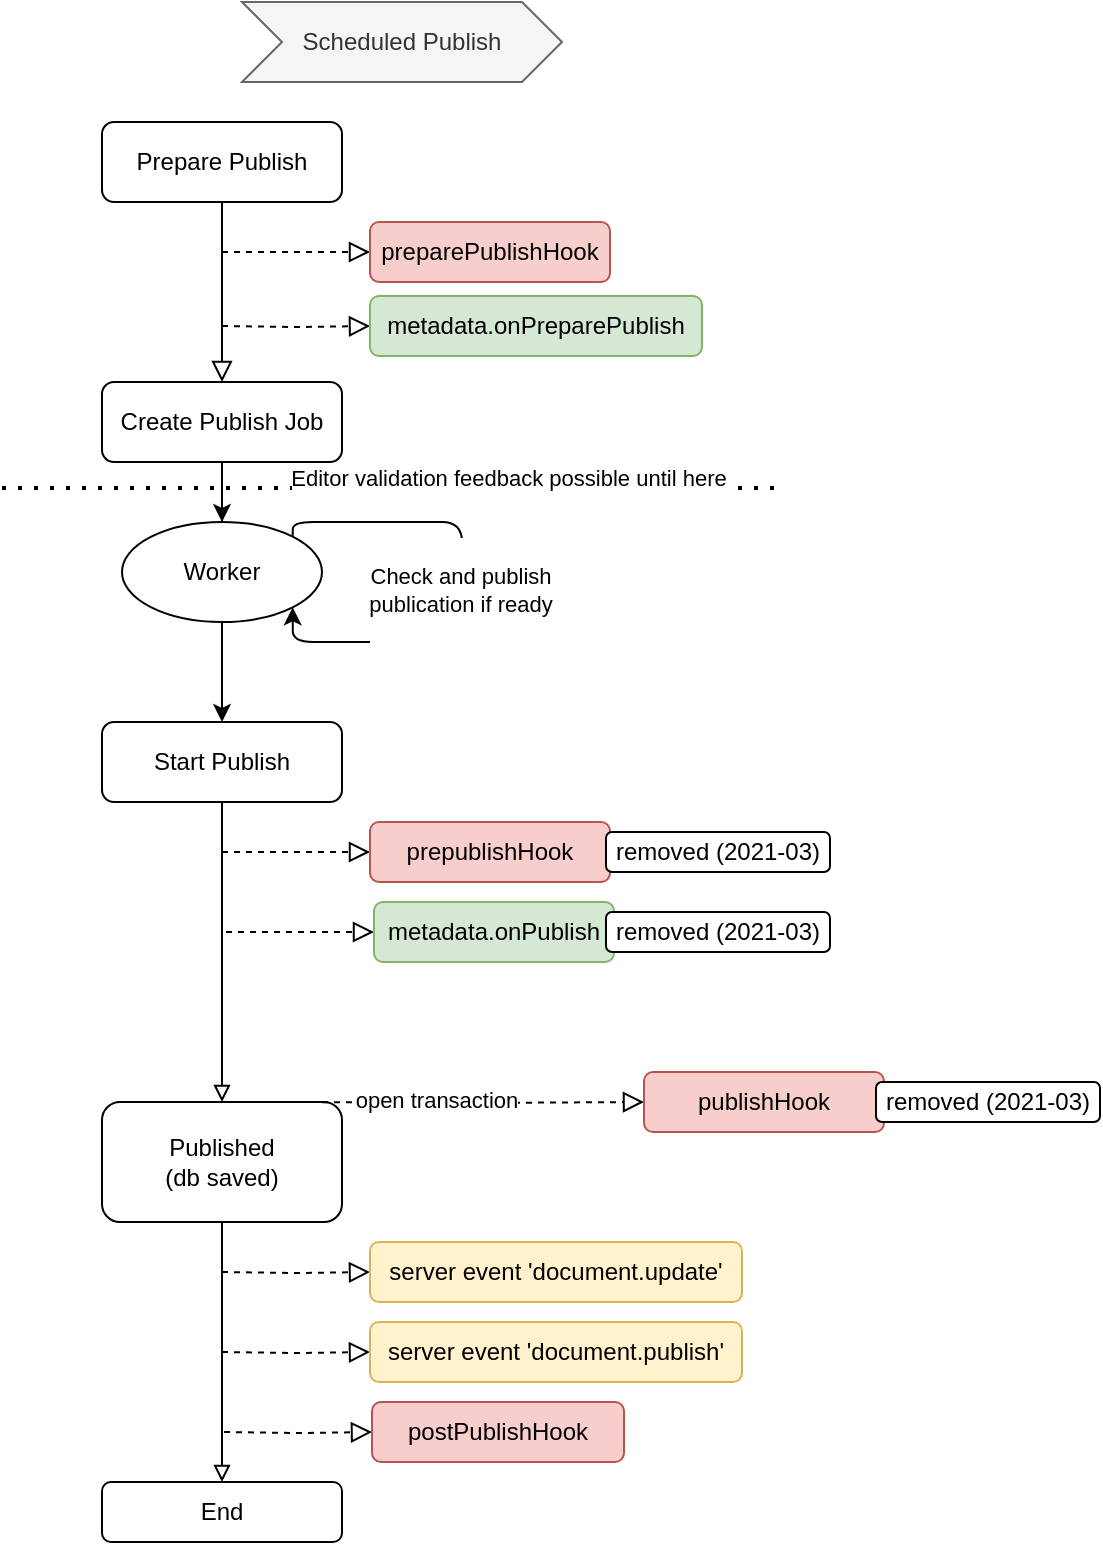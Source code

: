 <mxfile version="16.6.2" type="device"><diagram id="C5RBs43oDa-KdzZeNtuy" name="Page-1"><mxGraphModel dx="1426" dy="832" grid="1" gridSize="10" guides="1" tooltips="1" connect="1" arrows="1" fold="1" page="1" pageScale="1" pageWidth="827" pageHeight="1169" math="0" shadow="0"><root><mxCell id="WIyWlLk6GJQsqaUBKTNV-0"/><mxCell id="WIyWlLk6GJQsqaUBKTNV-1" parent="WIyWlLk6GJQsqaUBKTNV-0"/><mxCell id="WIyWlLk6GJQsqaUBKTNV-2" value="" style="rounded=0;html=1;jettySize=auto;orthogonalLoop=1;fontSize=11;endArrow=block;endFill=0;endSize=8;strokeWidth=1;shadow=0;labelBackgroundColor=none;edgeStyle=orthogonalEdgeStyle;entryX=0.5;entryY=0;entryDx=0;entryDy=0;" parent="WIyWlLk6GJQsqaUBKTNV-1" source="WIyWlLk6GJQsqaUBKTNV-3" target="PIJ5alMTUKmc46VuEc_F-4" edge="1"><mxGeometry relative="1" as="geometry"><mxPoint x="220" y="210" as="targetPoint"/></mxGeometry></mxCell><mxCell id="WIyWlLk6GJQsqaUBKTNV-3" value="Prepare Publish" style="rounded=1;whiteSpace=wrap;html=1;fontSize=12;glass=0;strokeWidth=1;shadow=0;" parent="WIyWlLk6GJQsqaUBKTNV-1" vertex="1"><mxGeometry x="160" y="80" width="120" height="40" as="geometry"/></mxCell><mxCell id="WIyWlLk6GJQsqaUBKTNV-5" value="" style="edgeStyle=orthogonalEdgeStyle;rounded=0;html=1;jettySize=auto;orthogonalLoop=1;fontSize=11;endArrow=block;endFill=0;endSize=8;strokeWidth=1;shadow=0;labelBackgroundColor=none;dashed=1;" parent="WIyWlLk6GJQsqaUBKTNV-1" edge="1"><mxGeometry y="10" relative="1" as="geometry"><mxPoint as="offset"/><mxPoint x="220" y="145" as="sourcePoint"/><mxPoint x="294" y="145" as="targetPoint"/></mxGeometry></mxCell><mxCell id="WIyWlLk6GJQsqaUBKTNV-7" value="preparePublishHook" style="rounded=1;whiteSpace=wrap;html=1;fontSize=12;glass=0;strokeWidth=1;shadow=0;fillColor=#f8cecc;strokeColor=#b85450;" parent="WIyWlLk6GJQsqaUBKTNV-1" vertex="1"><mxGeometry x="294" y="130" width="120" height="30" as="geometry"/></mxCell><mxCell id="PIJ5alMTUKmc46VuEc_F-0" value="" style="edgeStyle=orthogonalEdgeStyle;rounded=0;html=1;jettySize=auto;orthogonalLoop=1;fontSize=11;endArrow=block;endFill=0;endSize=8;strokeWidth=1;shadow=0;labelBackgroundColor=none;dashed=1;" parent="WIyWlLk6GJQsqaUBKTNV-1" target="PIJ5alMTUKmc46VuEc_F-1" edge="1"><mxGeometry y="10" relative="1" as="geometry"><mxPoint as="offset"/><mxPoint x="220" y="182" as="sourcePoint"/></mxGeometry></mxCell><mxCell id="PIJ5alMTUKmc46VuEc_F-1" value="metadata.onPreparePublish" style="rounded=1;whiteSpace=wrap;html=1;fontSize=12;glass=0;strokeWidth=1;shadow=0;fillColor=#d5e8d4;strokeColor=#82b366;" parent="WIyWlLk6GJQsqaUBKTNV-1" vertex="1"><mxGeometry x="294" y="167" width="166" height="30" as="geometry"/></mxCell><mxCell id="oqrzkQcYwy7KhWAY6Eom-1" value="" style="edgeStyle=orthogonalEdgeStyle;rounded=0;orthogonalLoop=1;jettySize=auto;html=1;" parent="WIyWlLk6GJQsqaUBKTNV-1" source="PIJ5alMTUKmc46VuEc_F-4" edge="1"><mxGeometry relative="1" as="geometry"><mxPoint x="220" y="290" as="targetPoint"/></mxGeometry></mxCell><mxCell id="oqrzkQcYwy7KhWAY6Eom-3" value="" style="edgeStyle=orthogonalEdgeStyle;rounded=0;orthogonalLoop=1;jettySize=auto;html=1;" parent="WIyWlLk6GJQsqaUBKTNV-1" source="PIJ5alMTUKmc46VuEc_F-4" target="oqrzkQcYwy7KhWAY6Eom-2" edge="1"><mxGeometry relative="1" as="geometry"/></mxCell><mxCell id="PIJ5alMTUKmc46VuEc_F-4" value="Create Publish Job" style="rounded=1;whiteSpace=wrap;html=1;fontSize=12;glass=0;strokeWidth=1;shadow=0;" parent="WIyWlLk6GJQsqaUBKTNV-1" vertex="1"><mxGeometry x="160" y="210" width="120" height="40" as="geometry"/></mxCell><mxCell id="PIJ5alMTUKmc46VuEc_F-12" value="" style="edgeStyle=orthogonalEdgeStyle;rounded=0;orthogonalLoop=1;jettySize=auto;html=1;endArrow=block;endFill=0;strokeColor=#000000;" parent="WIyWlLk6GJQsqaUBKTNV-1" source="PIJ5alMTUKmc46VuEc_F-5" target="PIJ5alMTUKmc46VuEc_F-11" edge="1"><mxGeometry relative="1" as="geometry"/></mxCell><mxCell id="PIJ5alMTUKmc46VuEc_F-5" value="Start Publish" style="rounded=1;whiteSpace=wrap;html=1;fontSize=12;glass=0;strokeWidth=1;shadow=0;" parent="WIyWlLk6GJQsqaUBKTNV-1" vertex="1"><mxGeometry x="160" y="380" width="120" height="40" as="geometry"/></mxCell><mxCell id="PIJ5alMTUKmc46VuEc_F-33" value="" style="edgeStyle=orthogonalEdgeStyle;rounded=0;orthogonalLoop=1;jettySize=auto;html=1;endArrow=block;endFill=0;strokeColor=#000000;" parent="WIyWlLk6GJQsqaUBKTNV-1" source="PIJ5alMTUKmc46VuEc_F-11" edge="1"><mxGeometry relative="1" as="geometry"><mxPoint x="220" y="760" as="targetPoint"/></mxGeometry></mxCell><mxCell id="PIJ5alMTUKmc46VuEc_F-11" value="Published&lt;br&gt;(db saved)" style="rounded=1;whiteSpace=wrap;html=1;shadow=0;strokeWidth=1;glass=0;" parent="WIyWlLk6GJQsqaUBKTNV-1" vertex="1"><mxGeometry x="160" y="570" width="120" height="60" as="geometry"/></mxCell><mxCell id="PIJ5alMTUKmc46VuEc_F-28" value="Scheduled Publish" style="shape=step;perimeter=stepPerimeter;whiteSpace=wrap;html=1;fixedSize=1;fillColor=#f5f5f5;strokeColor=#666666;fontColor=#333333;" parent="WIyWlLk6GJQsqaUBKTNV-1" vertex="1"><mxGeometry x="230" y="20" width="160" height="40" as="geometry"/></mxCell><mxCell id="PIJ5alMTUKmc46VuEc_F-35" value="" style="edgeStyle=orthogonalEdgeStyle;rounded=0;html=1;jettySize=auto;orthogonalLoop=1;fontSize=11;endArrow=block;endFill=0;endSize=8;strokeWidth=1;shadow=0;labelBackgroundColor=none;dashed=1;" parent="WIyWlLk6GJQsqaUBKTNV-1" edge="1"><mxGeometry y="10" relative="1" as="geometry"><mxPoint as="offset"/><mxPoint x="220" y="445" as="sourcePoint"/><mxPoint x="294" y="445" as="targetPoint"/></mxGeometry></mxCell><mxCell id="PIJ5alMTUKmc46VuEc_F-36" value="prepublishHook" style="rounded=1;whiteSpace=wrap;html=1;fontSize=12;glass=0;strokeWidth=1;shadow=0;fillColor=#f8cecc;strokeColor=#b85450;" parent="WIyWlLk6GJQsqaUBKTNV-1" vertex="1"><mxGeometry x="294" y="430" width="120" height="30" as="geometry"/></mxCell><mxCell id="PIJ5alMTUKmc46VuEc_F-37" value="" style="edgeStyle=orthogonalEdgeStyle;rounded=0;html=1;jettySize=auto;orthogonalLoop=1;fontSize=11;endArrow=block;endFill=0;endSize=8;strokeWidth=1;shadow=0;labelBackgroundColor=none;dashed=1;" parent="WIyWlLk6GJQsqaUBKTNV-1" edge="1"><mxGeometry y="10" relative="1" as="geometry"><mxPoint as="offset"/><mxPoint x="222" y="485" as="sourcePoint"/><mxPoint x="296" y="485" as="targetPoint"/></mxGeometry></mxCell><mxCell id="PIJ5alMTUKmc46VuEc_F-38" value="metadata.onPublish" style="rounded=1;whiteSpace=wrap;html=1;fontSize=12;glass=0;strokeWidth=1;shadow=0;fillColor=#d5e8d4;strokeColor=#82b366;" parent="WIyWlLk6GJQsqaUBKTNV-1" vertex="1"><mxGeometry x="296" y="470" width="120" height="30" as="geometry"/></mxCell><mxCell id="PIJ5alMTUKmc46VuEc_F-40" value="" style="edgeStyle=orthogonalEdgeStyle;rounded=0;html=1;jettySize=auto;orthogonalLoop=1;fontSize=11;endArrow=block;endFill=0;endSize=8;strokeWidth=1;shadow=0;labelBackgroundColor=none;dashed=1;entryX=0;entryY=0.5;entryDx=0;entryDy=0;" parent="WIyWlLk6GJQsqaUBKTNV-1" target="PIJ5alMTUKmc46VuEc_F-41" edge="1"><mxGeometry y="10" relative="1" as="geometry"><mxPoint as="offset"/><mxPoint x="258" y="570" as="sourcePoint"/><mxPoint x="332" y="570" as="targetPoint"/></mxGeometry></mxCell><mxCell id="vkSrw8bz6P3DA84dPN4Y-0" value="open transaction" style="edgeLabel;html=1;align=center;verticalAlign=middle;resizable=0;points=[];" parent="PIJ5alMTUKmc46VuEc_F-40" vertex="1" connectable="0"><mxGeometry x="-0.213" y="2" relative="1" as="geometry"><mxPoint as="offset"/></mxGeometry></mxCell><mxCell id="PIJ5alMTUKmc46VuEc_F-41" value="publishHook" style="rounded=1;whiteSpace=wrap;html=1;fontSize=12;glass=0;strokeWidth=1;shadow=0;fillColor=#f8cecc;strokeColor=#b85450;" parent="WIyWlLk6GJQsqaUBKTNV-1" vertex="1"><mxGeometry x="431" y="555" width="120" height="30" as="geometry"/></mxCell><mxCell id="PIJ5alMTUKmc46VuEc_F-43" value="" style="edgeStyle=orthogonalEdgeStyle;rounded=0;html=1;jettySize=auto;orthogonalLoop=1;fontSize=11;endArrow=block;endFill=0;endSize=8;strokeWidth=1;shadow=0;labelBackgroundColor=none;dashed=1;" parent="WIyWlLk6GJQsqaUBKTNV-1" target="PIJ5alMTUKmc46VuEc_F-44" edge="1"><mxGeometry y="10" relative="1" as="geometry"><mxPoint as="offset"/><mxPoint x="220" y="655" as="sourcePoint"/></mxGeometry></mxCell><mxCell id="PIJ5alMTUKmc46VuEc_F-44" value="server event 'document.update'" style="rounded=1;whiteSpace=wrap;html=1;fontSize=12;glass=0;strokeWidth=1;shadow=0;fillColor=#fff2cc;strokeColor=#d6b656;" parent="WIyWlLk6GJQsqaUBKTNV-1" vertex="1"><mxGeometry x="294" y="640" width="186" height="30" as="geometry"/></mxCell><mxCell id="PIJ5alMTUKmc46VuEc_F-45" value="" style="edgeStyle=orthogonalEdgeStyle;rounded=0;html=1;jettySize=auto;orthogonalLoop=1;fontSize=11;endArrow=block;endFill=0;endSize=8;strokeWidth=1;shadow=0;labelBackgroundColor=none;dashed=1;" parent="WIyWlLk6GJQsqaUBKTNV-1" target="PIJ5alMTUKmc46VuEc_F-46" edge="1"><mxGeometry y="10" relative="1" as="geometry"><mxPoint as="offset"/><mxPoint x="220" y="695" as="sourcePoint"/></mxGeometry></mxCell><mxCell id="PIJ5alMTUKmc46VuEc_F-46" value="server event 'document.publish'" style="rounded=1;whiteSpace=wrap;html=1;fontSize=12;glass=0;strokeWidth=1;shadow=0;fillColor=#fff2cc;strokeColor=#d6b656;" parent="WIyWlLk6GJQsqaUBKTNV-1" vertex="1"><mxGeometry x="294" y="680" width="186" height="30" as="geometry"/></mxCell><mxCell id="PIJ5alMTUKmc46VuEc_F-47" value="" style="edgeStyle=orthogonalEdgeStyle;rounded=0;html=1;jettySize=auto;orthogonalLoop=1;fontSize=11;endArrow=block;endFill=0;endSize=8;strokeWidth=1;shadow=0;labelBackgroundColor=none;dashed=1;" parent="WIyWlLk6GJQsqaUBKTNV-1" target="PIJ5alMTUKmc46VuEc_F-48" edge="1"><mxGeometry y="10" relative="1" as="geometry"><mxPoint as="offset"/><mxPoint x="221" y="735" as="sourcePoint"/></mxGeometry></mxCell><mxCell id="PIJ5alMTUKmc46VuEc_F-48" value="postPublishHook" style="rounded=1;whiteSpace=wrap;html=1;fontSize=12;glass=0;strokeWidth=1;shadow=0;fillColor=#f8cecc;strokeColor=#b85450;" parent="WIyWlLk6GJQsqaUBKTNV-1" vertex="1"><mxGeometry x="295" y="720" width="126" height="30" as="geometry"/></mxCell><mxCell id="oqrzkQcYwy7KhWAY6Eom-7" value="" style="edgeStyle=orthogonalEdgeStyle;rounded=1;orthogonalLoop=1;jettySize=auto;html=1;" parent="WIyWlLk6GJQsqaUBKTNV-1" source="oqrzkQcYwy7KhWAY6Eom-2" target="PIJ5alMTUKmc46VuEc_F-5" edge="1"><mxGeometry relative="1" as="geometry"/></mxCell><mxCell id="oqrzkQcYwy7KhWAY6Eom-2" value="Worker" style="ellipse;whiteSpace=wrap;html=1;rounded=1;shadow=0;strokeWidth=1;glass=0;" parent="WIyWlLk6GJQsqaUBKTNV-1" vertex="1"><mxGeometry x="170" y="280" width="100" height="50" as="geometry"/></mxCell><mxCell id="oqrzkQcYwy7KhWAY6Eom-4" style="edgeStyle=orthogonalEdgeStyle;rounded=1;orthogonalLoop=1;jettySize=auto;html=1;exitX=1;exitY=0;exitDx=0;exitDy=0;entryX=1;entryY=1;entryDx=0;entryDy=0;" parent="WIyWlLk6GJQsqaUBKTNV-1" source="oqrzkQcYwy7KhWAY6Eom-2" target="oqrzkQcYwy7KhWAY6Eom-2" edge="1"><mxGeometry relative="1" as="geometry"><mxPoint x="310" y="270" as="sourcePoint"/><mxPoint x="270" y="350" as="targetPoint"/><Array as="points"><mxPoint x="255" y="280"/><mxPoint x="340" y="280"/><mxPoint x="340" y="340"/><mxPoint x="255" y="340"/></Array></mxGeometry></mxCell><mxCell id="oqrzkQcYwy7KhWAY6Eom-5" value="&lt;br&gt;Check and publish &lt;br&gt;publication if ready&lt;br&gt;&amp;nbsp;" style="edgeLabel;html=1;align=center;verticalAlign=middle;resizable=0;points=[];" parent="oqrzkQcYwy7KhWAY6Eom-4" vertex="1" connectable="0"><mxGeometry x="-0.011" y="-1" relative="1" as="geometry"><mxPoint as="offset"/></mxGeometry></mxCell><mxCell id="oqrzkQcYwy7KhWAY6Eom-6" value="" style="endArrow=none;dashed=1;html=1;dashPattern=1 3;strokeWidth=2;rounded=1;" parent="WIyWlLk6GJQsqaUBKTNV-1" edge="1"><mxGeometry width="50" height="50" relative="1" as="geometry"><mxPoint x="110" y="263" as="sourcePoint"/><mxPoint x="500" y="263" as="targetPoint"/></mxGeometry></mxCell><mxCell id="oqrzkQcYwy7KhWAY6Eom-8" value="Editor validation feedback possible until here&lt;br&gt;" style="edgeLabel;html=1;align=center;verticalAlign=middle;resizable=0;points=[];" parent="oqrzkQcYwy7KhWAY6Eom-6" vertex="1" connectable="0"><mxGeometry x="0.297" y="5" relative="1" as="geometry"><mxPoint as="offset"/></mxGeometry></mxCell><mxCell id="XWeJt5pMZhcQu1z0QvsZ-0" value="End" style="whiteSpace=wrap;html=1;rounded=1;shadow=0;strokeWidth=1;glass=0;" parent="WIyWlLk6GJQsqaUBKTNV-1" vertex="1"><mxGeometry x="160" y="760" width="120" height="30" as="geometry"/></mxCell><mxCell id="XWeJt5pMZhcQu1z0QvsZ-1" value="removed (2021-03)" style="rounded=1;whiteSpace=wrap;html=1;shadow=0;strokeWidth=1;glass=0;" parent="WIyWlLk6GJQsqaUBKTNV-1" vertex="1"><mxGeometry x="412" y="435" width="112" height="20" as="geometry"/></mxCell><mxCell id="XWeJt5pMZhcQu1z0QvsZ-2" value="removed (2021-03)" style="rounded=1;whiteSpace=wrap;html=1;shadow=0;strokeWidth=1;glass=0;" parent="WIyWlLk6GJQsqaUBKTNV-1" vertex="1"><mxGeometry x="547" y="560" width="112" height="20" as="geometry"/></mxCell><mxCell id="XWeJt5pMZhcQu1z0QvsZ-3" value="removed (2021-03)" style="rounded=1;whiteSpace=wrap;html=1;shadow=0;strokeWidth=1;glass=0;" parent="WIyWlLk6GJQsqaUBKTNV-1" vertex="1"><mxGeometry x="412" y="475" width="112" height="20" as="geometry"/></mxCell></root></mxGraphModel></diagram></mxfile>